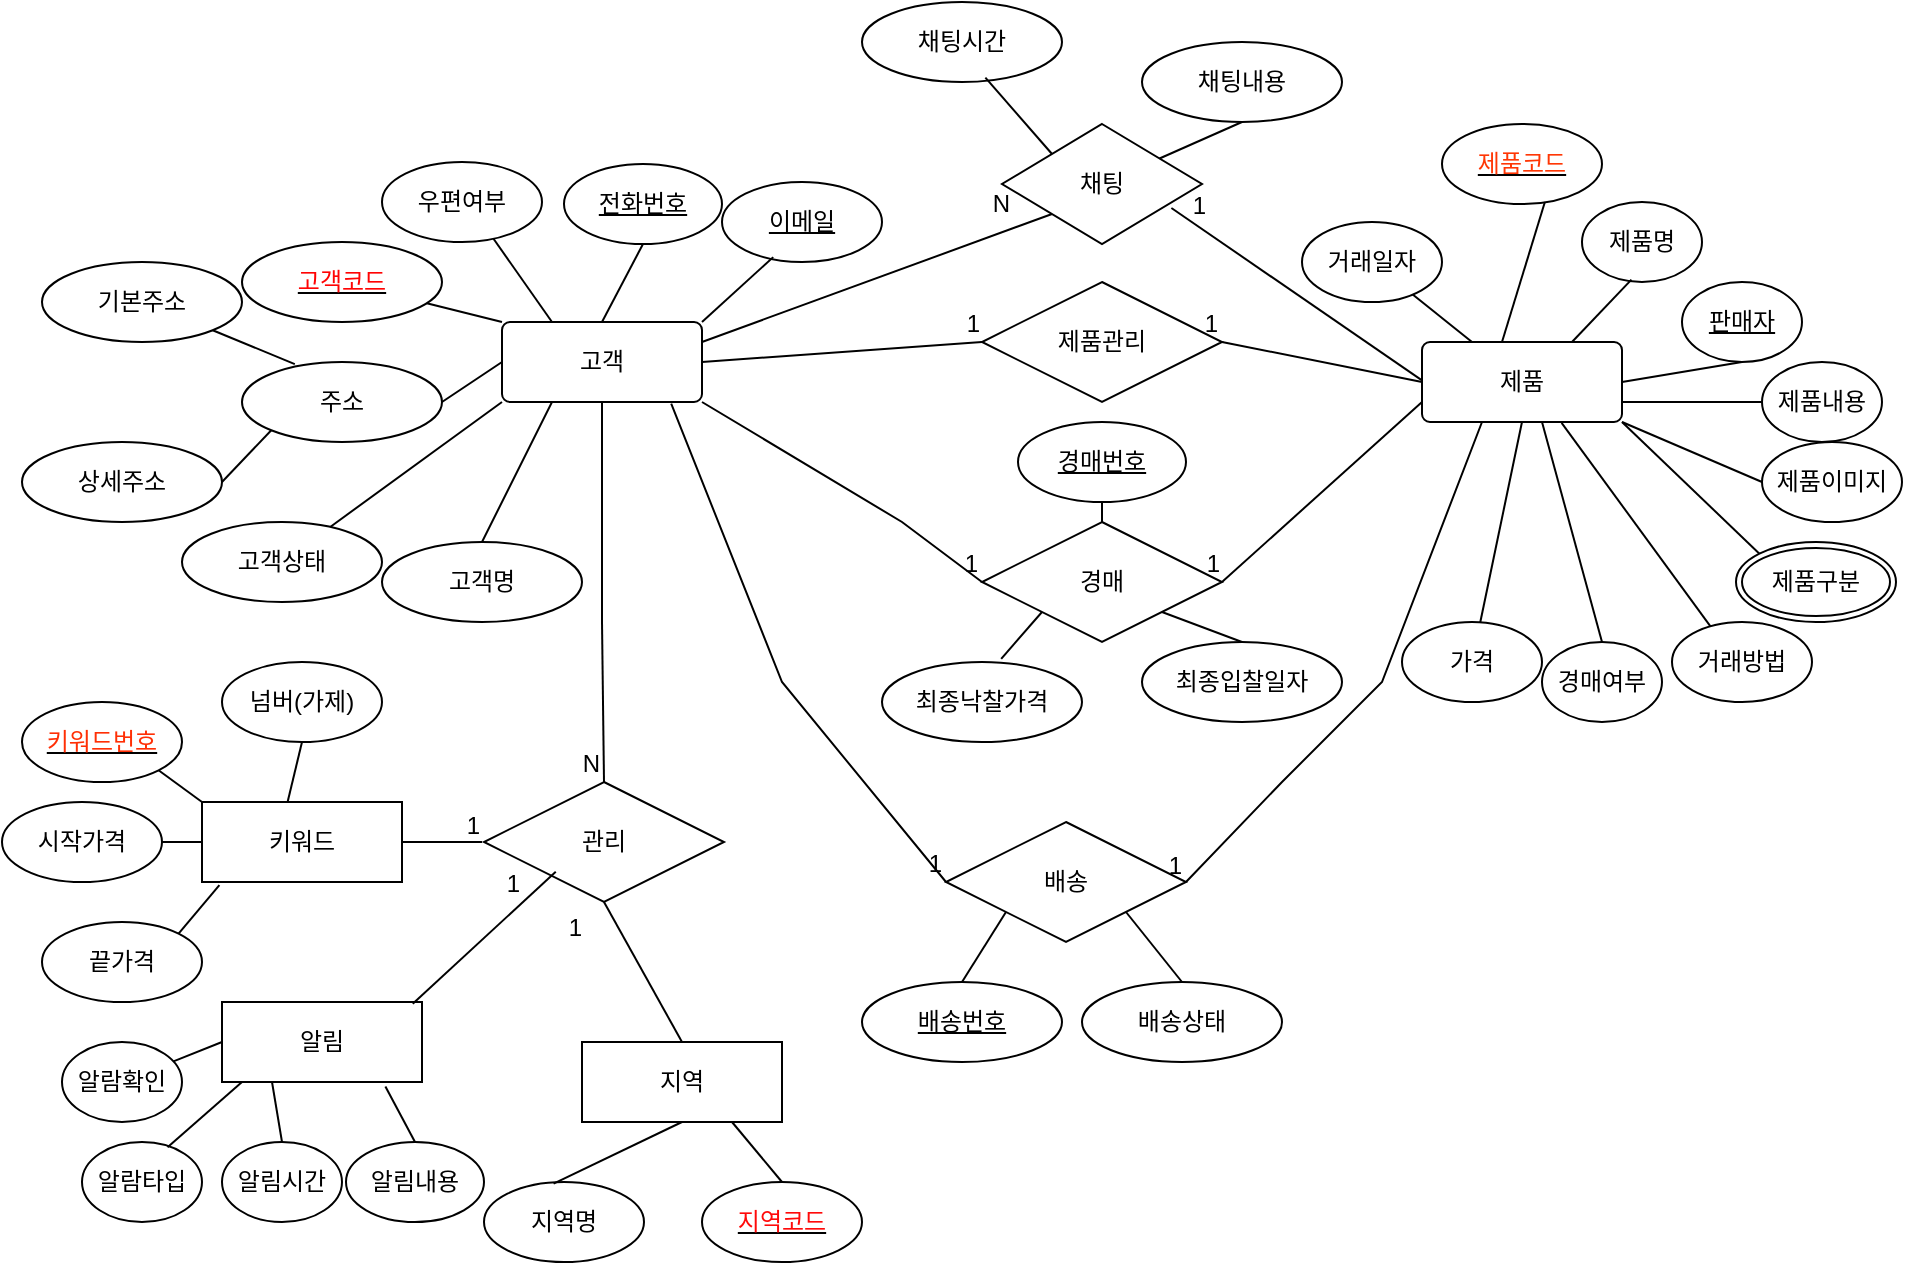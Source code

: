 <mxfile version="23.1.5" type="google">
  <diagram name="페이지-1" id="DMV6mdqFcPgVgHoAHibr">
    <mxGraphModel grid="1" page="1" gridSize="10" guides="1" tooltips="1" connect="1" arrows="1" fold="1" pageScale="1" pageWidth="827" pageHeight="1169" math="0" shadow="0">
      <root>
        <mxCell id="0" />
        <mxCell id="1" parent="0" />
        <mxCell id="v-9XesUKsJ1NcLIeCFo2-13" value="고객" style="rounded=1;arcSize=10;whiteSpace=wrap;html=1;align=center;" vertex="1" parent="1">
          <mxGeometry x="210" y="100" width="100" height="40" as="geometry" />
        </mxCell>
        <mxCell id="v-9XesUKsJ1NcLIeCFo2-15" value="" style="endArrow=none;html=1;rounded=0;entryX=0;entryY=0;entryDx=0;entryDy=0;" edge="1" parent="1" target="v-9XesUKsJ1NcLIeCFo2-13" source="v-9XesUKsJ1NcLIeCFo2-29">
          <mxGeometry relative="1" as="geometry">
            <mxPoint x="130" y="68.82" as="sourcePoint" />
            <mxPoint x="290" y="68.82" as="targetPoint" />
          </mxGeometry>
        </mxCell>
        <mxCell id="v-9XesUKsJ1NcLIeCFo2-18" value="주소" style="ellipse;whiteSpace=wrap;html=1;align=center;" vertex="1" parent="1">
          <mxGeometry x="80" y="120" width="100" height="40" as="geometry" />
        </mxCell>
        <mxCell id="v-9XesUKsJ1NcLIeCFo2-23" value="" style="endArrow=none;html=1;rounded=0;exitX=0;exitY=0.5;exitDx=0;exitDy=0;entryX=1;entryY=0.5;entryDx=0;entryDy=0;" edge="1" parent="1" source="v-9XesUKsJ1NcLIeCFo2-13" target="v-9XesUKsJ1NcLIeCFo2-18">
          <mxGeometry relative="1" as="geometry">
            <mxPoint x="180" y="119.41" as="sourcePoint" />
            <mxPoint x="340" y="119.41" as="targetPoint" />
          </mxGeometry>
        </mxCell>
        <mxCell id="v-9XesUKsJ1NcLIeCFo2-25" value="상세주소" style="ellipse;whiteSpace=wrap;html=1;align=center;direction=west;" vertex="1" parent="1">
          <mxGeometry x="-30" y="160" width="100" height="40" as="geometry" />
        </mxCell>
        <mxCell id="v-9XesUKsJ1NcLIeCFo2-26" value="" style="endArrow=none;html=1;rounded=0;exitX=0;exitY=1;exitDx=0;exitDy=0;entryX=0;entryY=0.5;entryDx=0;entryDy=0;" edge="1" parent="1" source="v-9XesUKsJ1NcLIeCFo2-18" target="v-9XesUKsJ1NcLIeCFo2-25">
          <mxGeometry relative="1" as="geometry">
            <mxPoint x="290" y="80" as="sourcePoint" />
            <mxPoint x="450" y="80" as="targetPoint" />
          </mxGeometry>
        </mxCell>
        <mxCell id="v-9XesUKsJ1NcLIeCFo2-24" value="기본주소" style="ellipse;whiteSpace=wrap;html=1;align=center;" vertex="1" parent="1">
          <mxGeometry x="-20" y="70" width="100" height="40" as="geometry" />
        </mxCell>
        <mxCell id="v-9XesUKsJ1NcLIeCFo2-32" value="전화번호" style="ellipse;whiteSpace=wrap;html=1;align=center;fontStyle=4;" vertex="1" parent="1">
          <mxGeometry x="241" y="21" width="79" height="40" as="geometry" />
        </mxCell>
        <mxCell id="v-9XesUKsJ1NcLIeCFo2-33" value="이메일" style="ellipse;whiteSpace=wrap;html=1;align=center;fontStyle=4;" vertex="1" parent="1">
          <mxGeometry x="320" y="30" width="80" height="40" as="geometry" />
        </mxCell>
        <mxCell id="v-9XesUKsJ1NcLIeCFo2-34" value="" style="endArrow=none;html=1;rounded=0;entryX=0.5;entryY=0;entryDx=0;entryDy=0;exitX=0.5;exitY=1;exitDx=0;exitDy=0;" edge="1" parent="1" target="v-9XesUKsJ1NcLIeCFo2-13" source="v-9XesUKsJ1NcLIeCFo2-32">
          <mxGeometry relative="1" as="geometry">
            <mxPoint x="254" y="61" as="sourcePoint" />
            <mxPoint x="414" y="61" as="targetPoint" />
          </mxGeometry>
        </mxCell>
        <mxCell id="v-9XesUKsJ1NcLIeCFo2-35" value="" style="endArrow=none;html=1;rounded=0;exitX=1;exitY=0;exitDx=0;exitDy=0;entryX=0.32;entryY=0.939;entryDx=0;entryDy=0;entryPerimeter=0;" edge="1" parent="1" source="v-9XesUKsJ1NcLIeCFo2-13" target="v-9XesUKsJ1NcLIeCFo2-33">
          <mxGeometry relative="1" as="geometry">
            <mxPoint x="270" y="80" as="sourcePoint" />
            <mxPoint x="340" y="80" as="targetPoint" />
          </mxGeometry>
        </mxCell>
        <mxCell id="v-9XesUKsJ1NcLIeCFo2-36" value="고객명" style="ellipse;whiteSpace=wrap;html=1;align=center;" vertex="1" parent="1">
          <mxGeometry x="150" y="210" width="100" height="40" as="geometry" />
        </mxCell>
        <mxCell id="v-9XesUKsJ1NcLIeCFo2-40" value="" style="endArrow=none;html=1;rounded=0;exitX=0.5;exitY=0;exitDx=0;exitDy=0;entryX=0.25;entryY=1;entryDx=0;entryDy=0;" edge="1" parent="1" source="v-9XesUKsJ1NcLIeCFo2-36" target="v-9XesUKsJ1NcLIeCFo2-13">
          <mxGeometry relative="1" as="geometry">
            <mxPoint x="220" y="290" as="sourcePoint" />
            <mxPoint x="380" y="290" as="targetPoint" />
          </mxGeometry>
        </mxCell>
        <mxCell id="v-9XesUKsJ1NcLIeCFo2-41" value="" style="endArrow=none;html=1;rounded=0;exitX=1;exitY=1;exitDx=0;exitDy=0;entryX=0.264;entryY=0.026;entryDx=0;entryDy=0;entryPerimeter=0;" edge="1" parent="1" source="v-9XesUKsJ1NcLIeCFo2-24" target="v-9XesUKsJ1NcLIeCFo2-18">
          <mxGeometry relative="1" as="geometry">
            <mxPoint x="220" y="290" as="sourcePoint" />
            <mxPoint x="380" y="290" as="targetPoint" />
          </mxGeometry>
        </mxCell>
        <mxCell id="v-9XesUKsJ1NcLIeCFo2-43" value="관리" style="shape=rhombus;perimeter=rhombusPerimeter;whiteSpace=wrap;html=1;align=center;" vertex="1" parent="1">
          <mxGeometry x="201" y="330" width="120" height="60" as="geometry" />
        </mxCell>
        <mxCell id="v-9XesUKsJ1NcLIeCFo2-45" value="" style="endArrow=none;html=1;rounded=0;entryX=0.5;entryY=1;entryDx=0;entryDy=0;exitX=0.5;exitY=0;exitDx=0;exitDy=0;" edge="1" parent="1" source="v-9XesUKsJ1NcLIeCFo2-47" target="v-9XesUKsJ1NcLIeCFo2-43">
          <mxGeometry relative="1" as="geometry">
            <mxPoint x="261" y="400" as="sourcePoint" />
            <mxPoint x="380" y="290" as="targetPoint" />
            <Array as="points" />
          </mxGeometry>
        </mxCell>
        <mxCell id="v-9XesUKsJ1NcLIeCFo2-46" value="1" style="resizable=0;html=1;whiteSpace=wrap;align=right;verticalAlign=bottom;" connectable="0" vertex="1" parent="v-9XesUKsJ1NcLIeCFo2-45">
          <mxGeometry x="1" relative="1" as="geometry">
            <mxPoint x="-10" y="21" as="offset" />
          </mxGeometry>
        </mxCell>
        <mxCell id="v-9XesUKsJ1NcLIeCFo2-47" value="지역" style="whiteSpace=wrap;html=1;align=center;" vertex="1" parent="1">
          <mxGeometry x="250" y="460" width="100" height="40" as="geometry" />
        </mxCell>
        <mxCell id="v-9XesUKsJ1NcLIeCFo2-50" value="" style="endArrow=none;html=1;rounded=0;entryX=0.5;entryY=0;entryDx=0;entryDy=0;" edge="1" parent="1" target="v-9XesUKsJ1NcLIeCFo2-43">
          <mxGeometry relative="1" as="geometry">
            <mxPoint x="260" y="250" as="sourcePoint" />
            <mxPoint x="380" y="290" as="targetPoint" />
          </mxGeometry>
        </mxCell>
        <mxCell id="v-9XesUKsJ1NcLIeCFo2-51" value="N" style="resizable=0;html=1;whiteSpace=wrap;align=right;verticalAlign=bottom;" connectable="0" vertex="1" parent="v-9XesUKsJ1NcLIeCFo2-50">
          <mxGeometry x="1" relative="1" as="geometry" />
        </mxCell>
        <mxCell id="v-9XesUKsJ1NcLIeCFo2-58" value="지역명" style="ellipse;whiteSpace=wrap;html=1;align=center;" vertex="1" parent="1">
          <mxGeometry x="201" y="530" width="80" height="40" as="geometry" />
        </mxCell>
        <mxCell id="v-9XesUKsJ1NcLIeCFo2-59" value="&lt;font color=&quot;#ff0a0a&quot;&gt;지역코드&lt;/font&gt;" style="ellipse;whiteSpace=wrap;html=1;align=center;fontStyle=4;" vertex="1" parent="1">
          <mxGeometry x="310" y="530" width="80" height="40" as="geometry" />
        </mxCell>
        <mxCell id="v-9XesUKsJ1NcLIeCFo2-68" value="" style="endArrow=none;html=1;rounded=0;exitX=1;exitY=0.5;exitDx=0;exitDy=0;entryX=0;entryY=0.5;entryDx=0;entryDy=0;" edge="1" parent="1" source="v-9XesUKsJ1NcLIeCFo2-13" target="nvU0asT0UfP3tvDtkQ48-13">
          <mxGeometry relative="1" as="geometry">
            <mxPoint x="340" y="180" as="sourcePoint" />
            <mxPoint x="450" y="120" as="targetPoint" />
          </mxGeometry>
        </mxCell>
        <mxCell id="v-9XesUKsJ1NcLIeCFo2-69" value="1" style="resizable=0;html=1;whiteSpace=wrap;align=right;verticalAlign=bottom;" connectable="0" vertex="1" parent="v-9XesUKsJ1NcLIeCFo2-68">
          <mxGeometry x="1" relative="1" as="geometry" />
        </mxCell>
        <mxCell id="v-9XesUKsJ1NcLIeCFo2-71" value="판매자" style="ellipse;whiteSpace=wrap;html=1;align=center;fontStyle=4;" vertex="1" parent="1">
          <mxGeometry x="800" y="80" width="60" height="40" as="geometry" />
        </mxCell>
        <mxCell id="v-9XesUKsJ1NcLIeCFo2-72" value="" style="endArrow=none;html=1;rounded=0;entryX=0.5;entryY=1;entryDx=0;entryDy=0;exitX=1;exitY=0.5;exitDx=0;exitDy=0;" edge="1" parent="1" source="v-9XesUKsJ1NcLIeCFo2-76" target="v-9XesUKsJ1NcLIeCFo2-71">
          <mxGeometry relative="1" as="geometry">
            <mxPoint x="520" y="70" as="sourcePoint" />
            <mxPoint x="500" y="180" as="targetPoint" />
          </mxGeometry>
        </mxCell>
        <mxCell id="v-9XesUKsJ1NcLIeCFo2-74" value="거래일자" style="ellipse;whiteSpace=wrap;html=1;align=center;" vertex="1" parent="1">
          <mxGeometry x="610" y="50" width="70" height="40" as="geometry" />
        </mxCell>
        <mxCell id="v-9XesUKsJ1NcLIeCFo2-76" value="제품" style="rounded=1;arcSize=10;whiteSpace=wrap;html=1;align=center;" vertex="1" parent="1">
          <mxGeometry x="670" y="110" width="100" height="40" as="geometry" />
        </mxCell>
        <mxCell id="v-9XesUKsJ1NcLIeCFo2-77" value="&lt;font color=&quot;#ff3705&quot;&gt;제품코드&lt;/font&gt;" style="ellipse;whiteSpace=wrap;html=1;align=center;fontStyle=4;" vertex="1" parent="1">
          <mxGeometry x="680" y="1" width="80" height="40" as="geometry" />
        </mxCell>
        <mxCell id="v-9XesUKsJ1NcLIeCFo2-78" value="" style="endArrow=none;html=1;rounded=0;entryX=0.25;entryY=0;entryDx=0;entryDy=0;" edge="1" parent="1" source="v-9XesUKsJ1NcLIeCFo2-74" target="v-9XesUKsJ1NcLIeCFo2-76">
          <mxGeometry relative="1" as="geometry">
            <mxPoint x="280" y="180" as="sourcePoint" />
            <mxPoint x="440" y="180" as="targetPoint" />
          </mxGeometry>
        </mxCell>
        <mxCell id="v-9XesUKsJ1NcLIeCFo2-79" value="제품명" style="ellipse;whiteSpace=wrap;html=1;align=center;" vertex="1" parent="1">
          <mxGeometry x="750" y="40" width="60" height="40" as="geometry" />
        </mxCell>
        <mxCell id="v-9XesUKsJ1NcLIeCFo2-80" value="" style="endArrow=none;html=1;rounded=0;entryX=0.412;entryY=0.971;entryDx=0;entryDy=0;entryPerimeter=0;exitX=0.75;exitY=0;exitDx=0;exitDy=0;" edge="1" parent="1" source="v-9XesUKsJ1NcLIeCFo2-76" target="v-9XesUKsJ1NcLIeCFo2-79">
          <mxGeometry relative="1" as="geometry">
            <mxPoint x="580" y="180" as="sourcePoint" />
            <mxPoint x="740" y="180" as="targetPoint" />
          </mxGeometry>
        </mxCell>
        <mxCell id="v-9XesUKsJ1NcLIeCFo2-85" value="" style="endArrow=none;html=1;rounded=0;entryX=0;entryY=0;entryDx=0;entryDy=0;exitX=1;exitY=1;exitDx=0;exitDy=0;" edge="1" parent="1" source="v-9XesUKsJ1NcLIeCFo2-76" target="v-9XesUKsJ1NcLIeCFo2-95">
          <mxGeometry relative="1" as="geometry">
            <mxPoint x="520" y="180" as="sourcePoint" />
            <mxPoint x="820.0" y="190" as="targetPoint" />
          </mxGeometry>
        </mxCell>
        <mxCell id="v-9XesUKsJ1NcLIeCFo2-88" value="경매" style="shape=rhombus;perimeter=rhombusPerimeter;whiteSpace=wrap;html=1;align=center;" vertex="1" parent="1">
          <mxGeometry x="450" y="200" width="120" height="60" as="geometry" />
        </mxCell>
        <mxCell id="v-9XesUKsJ1NcLIeCFo2-90" value="" style="endArrow=none;html=1;rounded=0;exitX=1;exitY=1;exitDx=0;exitDy=0;" edge="1" parent="1" source="v-9XesUKsJ1NcLIeCFo2-13">
          <mxGeometry relative="1" as="geometry">
            <mxPoint x="321" y="350" as="sourcePoint" />
            <mxPoint x="450" y="230" as="targetPoint" />
            <Array as="points">
              <mxPoint x="410" y="200" />
            </Array>
          </mxGeometry>
        </mxCell>
        <mxCell id="v-9XesUKsJ1NcLIeCFo2-91" value="1" style="resizable=0;html=1;whiteSpace=wrap;align=right;verticalAlign=bottom;" connectable="0" vertex="1" parent="v-9XesUKsJ1NcLIeCFo2-90">
          <mxGeometry x="1" relative="1" as="geometry" />
        </mxCell>
        <mxCell id="v-9XesUKsJ1NcLIeCFo2-93" value="" style="endArrow=none;html=1;rounded=0;exitX=0.5;exitY=1;exitDx=0;exitDy=0;" edge="1" parent="1" source="v-9XesUKsJ1NcLIeCFo2-76" target="v-9XesUKsJ1NcLIeCFo2-81">
          <mxGeometry relative="1" as="geometry">
            <mxPoint x="720" y="150" as="sourcePoint" />
            <mxPoint x="700" y="230" as="targetPoint" />
          </mxGeometry>
        </mxCell>
        <mxCell id="v-9XesUKsJ1NcLIeCFo2-81" value="가격" style="ellipse;whiteSpace=wrap;html=1;align=center;" vertex="1" parent="1">
          <mxGeometry x="660" y="250" width="70" height="40" as="geometry" />
        </mxCell>
        <mxCell id="v-9XesUKsJ1NcLIeCFo2-95" value="제품구분" style="ellipse;shape=doubleEllipse;margin=3;whiteSpace=wrap;html=1;align=center;" vertex="1" parent="1">
          <mxGeometry x="827" y="210" width="80" height="40" as="geometry" />
        </mxCell>
        <mxCell id="v-9XesUKsJ1NcLIeCFo2-98" value="" style="endArrow=none;html=1;rounded=0;exitX=0;exitY=0.75;exitDx=0;exitDy=0;entryX=1;entryY=0.5;entryDx=0;entryDy=0;" edge="1" parent="1" source="v-9XesUKsJ1NcLIeCFo2-76" target="v-9XesUKsJ1NcLIeCFo2-88">
          <mxGeometry relative="1" as="geometry">
            <mxPoint x="470" y="290" as="sourcePoint" />
            <mxPoint x="310" y="290" as="targetPoint" />
          </mxGeometry>
        </mxCell>
        <mxCell id="v-9XesUKsJ1NcLIeCFo2-99" value="1" style="resizable=0;html=1;whiteSpace=wrap;align=right;verticalAlign=bottom;" connectable="0" vertex="1" parent="v-9XesUKsJ1NcLIeCFo2-98">
          <mxGeometry x="1" relative="1" as="geometry" />
        </mxCell>
        <mxCell id="v-9XesUKsJ1NcLIeCFo2-100" value="배송" style="shape=rhombus;perimeter=rhombusPerimeter;whiteSpace=wrap;html=1;align=center;" vertex="1" parent="1">
          <mxGeometry x="432" y="350" width="120" height="60" as="geometry" />
        </mxCell>
        <mxCell id="v-9XesUKsJ1NcLIeCFo2-101" value="" style="endArrow=none;html=1;rounded=0;exitX=0.846;exitY=1.021;exitDx=0;exitDy=0;exitPerimeter=0;entryX=0;entryY=0.5;entryDx=0;entryDy=0;" edge="1" parent="1" source="v-9XesUKsJ1NcLIeCFo2-13" target="v-9XesUKsJ1NcLIeCFo2-100">
          <mxGeometry relative="1" as="geometry">
            <mxPoint x="310" y="290" as="sourcePoint" />
            <mxPoint x="470" y="290" as="targetPoint" />
            <Array as="points">
              <mxPoint x="350" y="280" />
            </Array>
          </mxGeometry>
        </mxCell>
        <mxCell id="v-9XesUKsJ1NcLIeCFo2-102" value="1" style="resizable=0;html=1;whiteSpace=wrap;align=right;verticalAlign=bottom;" connectable="0" vertex="1" parent="v-9XesUKsJ1NcLIeCFo2-101">
          <mxGeometry x="1" relative="1" as="geometry" />
        </mxCell>
        <mxCell id="v-9XesUKsJ1NcLIeCFo2-103" value="" style="endArrow=none;html=1;rounded=0;entryX=1;entryY=0.5;entryDx=0;entryDy=0;" edge="1" parent="1" target="v-9XesUKsJ1NcLIeCFo2-100">
          <mxGeometry relative="1" as="geometry">
            <mxPoint x="700" y="150" as="sourcePoint" />
            <mxPoint x="560.0" y="380" as="targetPoint" />
            <Array as="points">
              <mxPoint x="650" y="280" />
              <mxPoint x="600" y="330" />
            </Array>
          </mxGeometry>
        </mxCell>
        <mxCell id="v-9XesUKsJ1NcLIeCFo2-104" value="1" style="resizable=0;html=1;whiteSpace=wrap;align=right;verticalAlign=bottom;" connectable="0" vertex="1" parent="v-9XesUKsJ1NcLIeCFo2-103">
          <mxGeometry x="1" relative="1" as="geometry" />
        </mxCell>
        <mxCell id="v-9XesUKsJ1NcLIeCFo2-106" value="경매번호" style="ellipse;whiteSpace=wrap;html=1;align=center;fontStyle=4;" vertex="1" parent="1">
          <mxGeometry x="468" y="150" width="84" height="40" as="geometry" />
        </mxCell>
        <mxCell id="v-9XesUKsJ1NcLIeCFo2-109" value="최종입찰일자" style="ellipse;whiteSpace=wrap;html=1;align=center;" vertex="1" parent="1">
          <mxGeometry x="530.0" y="260" width="100" height="40" as="geometry" />
        </mxCell>
        <mxCell id="v-9XesUKsJ1NcLIeCFo2-111" value="" style="endArrow=none;html=1;rounded=0;entryX=0.5;entryY=0;entryDx=0;entryDy=0;exitX=1;exitY=1;exitDx=0;exitDy=0;" edge="1" parent="1" source="v-9XesUKsJ1NcLIeCFo2-88" target="v-9XesUKsJ1NcLIeCFo2-109">
          <mxGeometry relative="1" as="geometry">
            <mxPoint x="310" y="290" as="sourcePoint" />
            <mxPoint x="470" y="290" as="targetPoint" />
          </mxGeometry>
        </mxCell>
        <mxCell id="v-9XesUKsJ1NcLIeCFo2-112" value="배송번호" style="ellipse;whiteSpace=wrap;html=1;align=center;fontStyle=4;" vertex="1" parent="1">
          <mxGeometry x="390" y="430" width="100" height="40" as="geometry" />
        </mxCell>
        <mxCell id="v-9XesUKsJ1NcLIeCFo2-113" value="" style="endArrow=none;html=1;rounded=0;entryX=0.5;entryY=0;entryDx=0;entryDy=0;exitX=0;exitY=1;exitDx=0;exitDy=0;" edge="1" parent="1" source="v-9XesUKsJ1NcLIeCFo2-100" target="v-9XesUKsJ1NcLIeCFo2-112">
          <mxGeometry relative="1" as="geometry">
            <mxPoint x="310" y="290" as="sourcePoint" />
            <mxPoint x="470" y="290" as="targetPoint" />
          </mxGeometry>
        </mxCell>
        <mxCell id="v-9XesUKsJ1NcLIeCFo2-114" value="배송상태" style="ellipse;whiteSpace=wrap;html=1;align=center;" vertex="1" parent="1">
          <mxGeometry x="500" y="430" width="100" height="40" as="geometry" />
        </mxCell>
        <mxCell id="v-9XesUKsJ1NcLIeCFo2-115" value="" style="endArrow=none;html=1;rounded=0;entryX=0.5;entryY=0;entryDx=0;entryDy=0;exitX=1;exitY=1;exitDx=0;exitDy=0;" edge="1" parent="1" source="v-9XesUKsJ1NcLIeCFo2-100" target="v-9XesUKsJ1NcLIeCFo2-114">
          <mxGeometry relative="1" as="geometry">
            <mxPoint x="520" y="400" as="sourcePoint" />
            <mxPoint x="470" y="290" as="targetPoint" />
          </mxGeometry>
        </mxCell>
        <mxCell id="v-9XesUKsJ1NcLIeCFo2-120" value="최종낙찰가격" style="ellipse;whiteSpace=wrap;html=1;align=center;" vertex="1" parent="1">
          <mxGeometry x="400" y="270" width="100" height="40" as="geometry" />
        </mxCell>
        <mxCell id="v-9XesUKsJ1NcLIeCFo2-127" value="" style="endArrow=none;html=1;rounded=0;entryX=0;entryY=1;entryDx=0;entryDy=0;" edge="1" parent="1" target="v-9XesUKsJ1NcLIeCFo2-13">
          <mxGeometry relative="1" as="geometry">
            <mxPoint x="124.096" y="202.476" as="sourcePoint" />
            <mxPoint x="310" y="250" as="targetPoint" />
          </mxGeometry>
        </mxCell>
        <mxCell id="nvU0asT0UfP3tvDtkQ48-3" value="" style="endArrow=none;html=1;rounded=0;entryX=0.5;entryY=0;entryDx=0;entryDy=0;exitX=0.5;exitY=1;exitDx=0;exitDy=0;" edge="1" parent="1" source="v-9XesUKsJ1NcLIeCFo2-106" target="v-9XesUKsJ1NcLIeCFo2-88">
          <mxGeometry relative="1" as="geometry">
            <mxPoint x="270" y="90" as="sourcePoint" />
            <mxPoint x="430" y="90" as="targetPoint" />
          </mxGeometry>
        </mxCell>
        <mxCell id="nvU0asT0UfP3tvDtkQ48-4" value="" style="endArrow=none;html=1;rounded=0;entryX=0.596;entryY=-0.04;entryDx=0;entryDy=0;entryPerimeter=0;exitX=0;exitY=1;exitDx=0;exitDy=0;" edge="1" parent="1" source="v-9XesUKsJ1NcLIeCFo2-88" target="v-9XesUKsJ1NcLIeCFo2-120">
          <mxGeometry relative="1" as="geometry">
            <mxPoint x="270" y="90" as="sourcePoint" />
            <mxPoint x="430" y="90" as="targetPoint" />
          </mxGeometry>
        </mxCell>
        <mxCell id="nvU0asT0UfP3tvDtkQ48-8" value="" style="endArrow=none;html=1;rounded=0;exitX=0.5;exitY=1;exitDx=0;exitDy=0;" edge="1" parent="1" source="v-9XesUKsJ1NcLIeCFo2-13">
          <mxGeometry relative="1" as="geometry">
            <mxPoint x="260" y="140" as="sourcePoint" />
            <mxPoint x="260" y="250" as="targetPoint" />
            <Array as="points" />
          </mxGeometry>
        </mxCell>
        <mxCell id="nvU0asT0UfP3tvDtkQ48-10" value="거래방법" style="ellipse;whiteSpace=wrap;html=1;align=center;" vertex="1" parent="1">
          <mxGeometry x="795" y="250" width="70" height="40" as="geometry" />
        </mxCell>
        <mxCell id="nvU0asT0UfP3tvDtkQ48-11" value="" style="endArrow=none;html=1;rounded=0;entryX=0.276;entryY=0.057;entryDx=0;entryDy=0;entryPerimeter=0;exitX=0.698;exitY=1.011;exitDx=0;exitDy=0;exitPerimeter=0;" edge="1" parent="1" source="v-9XesUKsJ1NcLIeCFo2-76" target="nvU0asT0UfP3tvDtkQ48-10">
          <mxGeometry relative="1" as="geometry">
            <mxPoint x="520" y="210" as="sourcePoint" />
            <mxPoint x="680" y="210" as="targetPoint" />
          </mxGeometry>
        </mxCell>
        <mxCell id="nvU0asT0UfP3tvDtkQ48-12" value="" style="endArrow=none;html=1;rounded=0;exitX=0.643;exitY=0.976;exitDx=0;exitDy=0;exitPerimeter=0;" edge="1" parent="1" source="v-9XesUKsJ1NcLIeCFo2-77">
          <mxGeometry relative="1" as="geometry">
            <mxPoint x="658" y="99" as="sourcePoint" />
            <mxPoint x="710" y="110" as="targetPoint" />
          </mxGeometry>
        </mxCell>
        <mxCell id="nvU0asT0UfP3tvDtkQ48-13" value="제품관리" style="shape=rhombus;perimeter=rhombusPerimeter;whiteSpace=wrap;html=1;align=center;" vertex="1" parent="1">
          <mxGeometry x="450" y="80" width="120" height="60" as="geometry" />
        </mxCell>
        <mxCell id="nvU0asT0UfP3tvDtkQ48-16" value="" style="endArrow=none;html=1;rounded=0;entryX=1;entryY=0.5;entryDx=0;entryDy=0;" edge="1" parent="1" target="nvU0asT0UfP3tvDtkQ48-13">
          <mxGeometry relative="1" as="geometry">
            <mxPoint x="670" y="130" as="sourcePoint" />
            <mxPoint x="470" y="140" as="targetPoint" />
          </mxGeometry>
        </mxCell>
        <mxCell id="nvU0asT0UfP3tvDtkQ48-17" value="1" style="resizable=0;html=1;whiteSpace=wrap;align=right;verticalAlign=bottom;" connectable="0" vertex="1" parent="nvU0asT0UfP3tvDtkQ48-16">
          <mxGeometry x="1" relative="1" as="geometry" />
        </mxCell>
        <mxCell id="nvU0asT0UfP3tvDtkQ48-19" value="채팅시간" style="ellipse;whiteSpace=wrap;html=1;align=center;" vertex="1" parent="1">
          <mxGeometry x="390" y="-60" width="100" height="40" as="geometry" />
        </mxCell>
        <mxCell id="nvU0asT0UfP3tvDtkQ48-21" value="채팅내용" style="ellipse;whiteSpace=wrap;html=1;align=center;" vertex="1" parent="1">
          <mxGeometry x="530" y="-40" width="100" height="40" as="geometry" />
        </mxCell>
        <mxCell id="nvU0asT0UfP3tvDtkQ48-22" value="" style="endArrow=none;html=1;rounded=0;entryX=0.5;entryY=0;entryDx=0;entryDy=0;" edge="1" parent="1" target="nvU0asT0UfP3tvDtkQ48-23">
          <mxGeometry relative="1" as="geometry">
            <mxPoint x="730" y="150" as="sourcePoint" />
            <mxPoint x="760" y="256" as="targetPoint" />
          </mxGeometry>
        </mxCell>
        <mxCell id="nvU0asT0UfP3tvDtkQ48-23" value="경매여부" style="ellipse;whiteSpace=wrap;html=1;align=center;fillColor=none;" vertex="1" parent="1">
          <mxGeometry x="730" y="260" width="60" height="40" as="geometry" />
        </mxCell>
        <mxCell id="nvU0asT0UfP3tvDtkQ48-24" value="채팅" style="shape=rhombus;perimeter=rhombusPerimeter;whiteSpace=wrap;html=1;align=center;" vertex="1" parent="1">
          <mxGeometry x="460" y="1" width="100" height="60" as="geometry" />
        </mxCell>
        <mxCell id="nvU0asT0UfP3tvDtkQ48-27" value="" style="endArrow=none;html=1;rounded=0;entryX=0.847;entryY=0.7;entryDx=0;entryDy=0;entryPerimeter=0;" edge="1" parent="1" target="nvU0asT0UfP3tvDtkQ48-24">
          <mxGeometry relative="1" as="geometry">
            <mxPoint x="670" y="129.17" as="sourcePoint" />
            <mxPoint x="540" y="50" as="targetPoint" />
          </mxGeometry>
        </mxCell>
        <mxCell id="nvU0asT0UfP3tvDtkQ48-28" value="1" style="resizable=0;html=1;whiteSpace=wrap;align=right;verticalAlign=bottom;" connectable="0" vertex="1" parent="nvU0asT0UfP3tvDtkQ48-27">
          <mxGeometry x="1" relative="1" as="geometry">
            <mxPoint x="19" y="7" as="offset" />
          </mxGeometry>
        </mxCell>
        <mxCell id="nvU0asT0UfP3tvDtkQ48-29" value="" style="endArrow=none;html=1;rounded=0;entryX=0;entryY=1;entryDx=0;entryDy=0;" edge="1" parent="1" target="nvU0asT0UfP3tvDtkQ48-24">
          <mxGeometry relative="1" as="geometry">
            <mxPoint x="310" y="110" as="sourcePoint" />
            <mxPoint x="650" y="150" as="targetPoint" />
          </mxGeometry>
        </mxCell>
        <mxCell id="nvU0asT0UfP3tvDtkQ48-30" value="N" style="resizable=0;html=1;whiteSpace=wrap;align=right;verticalAlign=bottom;" connectable="0" vertex="1" parent="nvU0asT0UfP3tvDtkQ48-29">
          <mxGeometry x="1" relative="1" as="geometry">
            <mxPoint x="-20" y="4" as="offset" />
          </mxGeometry>
        </mxCell>
        <mxCell id="nvU0asT0UfP3tvDtkQ48-31" value="" style="endArrow=none;html=1;rounded=0;entryX=0.617;entryY=0.946;entryDx=0;entryDy=0;entryPerimeter=0;exitX=0;exitY=0;exitDx=0;exitDy=0;" edge="1" parent="1" source="nvU0asT0UfP3tvDtkQ48-24" target="nvU0asT0UfP3tvDtkQ48-19">
          <mxGeometry relative="1" as="geometry">
            <mxPoint x="490" y="150" as="sourcePoint" />
            <mxPoint x="650" y="150" as="targetPoint" />
          </mxGeometry>
        </mxCell>
        <mxCell id="nvU0asT0UfP3tvDtkQ48-32" value="" style="endArrow=none;html=1;rounded=0;entryX=0.5;entryY=1;entryDx=0;entryDy=0;" edge="1" parent="1" source="nvU0asT0UfP3tvDtkQ48-24" target="nvU0asT0UfP3tvDtkQ48-21">
          <mxGeometry relative="1" as="geometry">
            <mxPoint x="540" y="10" as="sourcePoint" />
            <mxPoint x="650" y="150" as="targetPoint" />
          </mxGeometry>
        </mxCell>
        <mxCell id="nvU0asT0UfP3tvDtkQ48-34" value="제품내용" style="ellipse;whiteSpace=wrap;html=1;align=center;" vertex="1" parent="1">
          <mxGeometry x="840" y="120" width="60" height="40" as="geometry" />
        </mxCell>
        <mxCell id="nvU0asT0UfP3tvDtkQ48-35" value="" style="endArrow=none;html=1;rounded=0;entryX=0;entryY=0.5;entryDx=0;entryDy=0;" edge="1" parent="1" target="nvU0asT0UfP3tvDtkQ48-34">
          <mxGeometry relative="1" as="geometry">
            <mxPoint x="770" y="140" as="sourcePoint" />
            <mxPoint x="650" y="250" as="targetPoint" />
          </mxGeometry>
        </mxCell>
        <mxCell id="nvU0asT0UfP3tvDtkQ48-36" value="제품이미지" style="ellipse;whiteSpace=wrap;html=1;align=center;" vertex="1" parent="1">
          <mxGeometry x="840" y="160" width="70" height="40" as="geometry" />
        </mxCell>
        <mxCell id="nvU0asT0UfP3tvDtkQ48-37" value="" style="endArrow=none;html=1;rounded=0;entryX=0;entryY=0.5;entryDx=0;entryDy=0;exitX=1;exitY=1;exitDx=0;exitDy=0;" edge="1" parent="1" source="v-9XesUKsJ1NcLIeCFo2-76" target="nvU0asT0UfP3tvDtkQ48-36">
          <mxGeometry relative="1" as="geometry">
            <mxPoint x="490" y="250" as="sourcePoint" />
            <mxPoint x="650" y="250" as="targetPoint" />
          </mxGeometry>
        </mxCell>
        <mxCell id="nvU0asT0UfP3tvDtkQ48-38" value="" style="endArrow=none;html=1;rounded=0;" edge="1" parent="1">
          <mxGeometry relative="1" as="geometry">
            <mxPoint x="150" y="360" as="sourcePoint" />
            <mxPoint x="200" y="360" as="targetPoint" />
          </mxGeometry>
        </mxCell>
        <mxCell id="nvU0asT0UfP3tvDtkQ48-39" value="1" style="resizable=0;html=1;whiteSpace=wrap;align=right;verticalAlign=bottom;" connectable="0" vertex="1" parent="nvU0asT0UfP3tvDtkQ48-38">
          <mxGeometry x="1" relative="1" as="geometry" />
        </mxCell>
        <mxCell id="nvU0asT0UfP3tvDtkQ48-41" value="키워드" style="whiteSpace=wrap;html=1;align=center;" vertex="1" parent="1">
          <mxGeometry x="60" y="340" width="100" height="40" as="geometry" />
        </mxCell>
        <mxCell id="nvU0asT0UfP3tvDtkQ48-43" value="" style="endArrow=none;html=1;rounded=0;entryX=0.435;entryY=0.02;entryDx=0;entryDy=0;entryPerimeter=0;exitX=0.5;exitY=1;exitDx=0;exitDy=0;" edge="1" parent="1" source="v-9XesUKsJ1NcLIeCFo2-47" target="v-9XesUKsJ1NcLIeCFo2-58">
          <mxGeometry relative="1" as="geometry">
            <mxPoint x="70" y="460" as="sourcePoint" />
            <mxPoint x="120" y="480" as="targetPoint" />
          </mxGeometry>
        </mxCell>
        <mxCell id="nvU0asT0UfP3tvDtkQ48-44" value="" style="endArrow=none;html=1;rounded=0;entryX=0.75;entryY=1;entryDx=0;entryDy=0;exitX=0.5;exitY=0;exitDx=0;exitDy=0;" edge="1" parent="1" source="v-9XesUKsJ1NcLIeCFo2-59" target="v-9XesUKsJ1NcLIeCFo2-47">
          <mxGeometry relative="1" as="geometry">
            <mxPoint x="270" y="520" as="sourcePoint" />
            <mxPoint x="214" y="551" as="targetPoint" />
          </mxGeometry>
        </mxCell>
        <mxCell id="nvU0asT0UfP3tvDtkQ48-46" value="알림" style="whiteSpace=wrap;html=1;align=center;" vertex="1" parent="1">
          <mxGeometry x="70" y="440" width="100" height="40" as="geometry" />
        </mxCell>
        <mxCell id="nvU0asT0UfP3tvDtkQ48-47" value="" style="endArrow=none;html=1;rounded=0;exitX=1;exitY=0;exitDx=0;exitDy=0;entryX=0.299;entryY=0.748;entryDx=0;entryDy=0;entryPerimeter=0;" edge="1" parent="1" target="v-9XesUKsJ1NcLIeCFo2-43">
          <mxGeometry relative="1" as="geometry">
            <mxPoint x="165.38" y="440.88" as="sourcePoint" />
            <mxPoint x="234.627" y="380.004" as="targetPoint" />
          </mxGeometry>
        </mxCell>
        <mxCell id="nvU0asT0UfP3tvDtkQ48-48" value="1" style="resizable=0;html=1;whiteSpace=wrap;align=right;verticalAlign=bottom;" connectable="0" vertex="1" parent="nvU0asT0UfP3tvDtkQ48-47">
          <mxGeometry x="1" relative="1" as="geometry">
            <mxPoint x="-17" y="15" as="offset" />
          </mxGeometry>
        </mxCell>
        <mxCell id="nvU0asT0UfP3tvDtkQ48-49" style="edgeStyle=orthogonalEdgeStyle;rounded=0;orthogonalLoop=1;jettySize=auto;html=1;exitX=0.5;exitY=1;exitDx=0;exitDy=0;" edge="1" parent="1" source="v-9XesUKsJ1NcLIeCFo2-47" target="v-9XesUKsJ1NcLIeCFo2-47">
          <mxGeometry relative="1" as="geometry" />
        </mxCell>
        <mxCell id="nvU0asT0UfP3tvDtkQ48-50" value="시작가격" style="ellipse;whiteSpace=wrap;html=1;align=center;" vertex="1" parent="1">
          <mxGeometry x="-40" y="340" width="80" height="40" as="geometry" />
        </mxCell>
        <mxCell id="nvU0asT0UfP3tvDtkQ48-51" value="알림내용" style="ellipse;whiteSpace=wrap;html=1;align=center;" vertex="1" parent="1">
          <mxGeometry x="132" y="510" width="69" height="40" as="geometry" />
        </mxCell>
        <mxCell id="nvU0asT0UfP3tvDtkQ48-52" value="" style="endArrow=none;html=1;rounded=0;entryX=0.5;entryY=0;entryDx=0;entryDy=0;exitX=0.817;exitY=1.057;exitDx=0;exitDy=0;exitPerimeter=0;" edge="1" parent="1" source="nvU0asT0UfP3tvDtkQ48-46" target="nvU0asT0UfP3tvDtkQ48-51">
          <mxGeometry relative="1" as="geometry">
            <mxPoint x="129" y="485" as="sourcePoint" />
            <mxPoint x="230" y="460" as="targetPoint" />
            <Array as="points" />
          </mxGeometry>
        </mxCell>
        <mxCell id="nvU0asT0UfP3tvDtkQ48-53" value="알림시간" style="ellipse;whiteSpace=wrap;html=1;align=center;" vertex="1" parent="1">
          <mxGeometry x="70" y="510" width="60" height="40" as="geometry" />
        </mxCell>
        <mxCell id="nvU0asT0UfP3tvDtkQ48-54" value="" style="endArrow=none;html=1;rounded=0;exitX=0.25;exitY=1;exitDx=0;exitDy=0;entryX=0.5;entryY=0;entryDx=0;entryDy=0;" edge="1" parent="1" source="nvU0asT0UfP3tvDtkQ48-46" target="nvU0asT0UfP3tvDtkQ48-53">
          <mxGeometry relative="1" as="geometry">
            <mxPoint x="10" y="490" as="sourcePoint" />
            <mxPoint x="70" y="510" as="targetPoint" />
          </mxGeometry>
        </mxCell>
        <mxCell id="nvU0asT0UfP3tvDtkQ48-56" value="&lt;font color=&quot;#ff2f05&quot;&gt;키워드번호&lt;/font&gt;" style="ellipse;whiteSpace=wrap;html=1;align=center;fontStyle=4;" vertex="1" parent="1">
          <mxGeometry x="-30" y="290" width="80" height="40" as="geometry" />
        </mxCell>
        <mxCell id="nvU0asT0UfP3tvDtkQ48-57" value="" style="endArrow=none;html=1;rounded=0;entryX=1;entryY=1;entryDx=0;entryDy=0;exitX=0;exitY=0;exitDx=0;exitDy=0;" edge="1" parent="1" source="nvU0asT0UfP3tvDtkQ48-41" target="nvU0asT0UfP3tvDtkQ48-56">
          <mxGeometry relative="1" as="geometry">
            <mxPoint x="70" y="370" as="sourcePoint" />
            <mxPoint x="230" y="370" as="targetPoint" />
          </mxGeometry>
        </mxCell>
        <mxCell id="nvU0asT0UfP3tvDtkQ48-58" value="끝가격" style="ellipse;whiteSpace=wrap;html=1;align=center;" vertex="1" parent="1">
          <mxGeometry x="-20" y="400" width="80" height="40" as="geometry" />
        </mxCell>
        <mxCell id="nvU0asT0UfP3tvDtkQ48-59" value="" style="endArrow=none;html=1;rounded=0;entryX=1;entryY=0.5;entryDx=0;entryDy=0;" edge="1" parent="1" target="nvU0asT0UfP3tvDtkQ48-50">
          <mxGeometry relative="1" as="geometry">
            <mxPoint x="60" y="360" as="sourcePoint" />
            <mxPoint x="230" y="370" as="targetPoint" />
          </mxGeometry>
        </mxCell>
        <mxCell id="nvU0asT0UfP3tvDtkQ48-60" value="" style="endArrow=none;html=1;rounded=0;entryX=1;entryY=0;entryDx=0;entryDy=0;exitX=0.087;exitY=1.038;exitDx=0;exitDy=0;exitPerimeter=0;" edge="1" parent="1" source="nvU0asT0UfP3tvDtkQ48-41" target="nvU0asT0UfP3tvDtkQ48-58">
          <mxGeometry relative="1" as="geometry">
            <mxPoint x="70" y="370" as="sourcePoint" />
            <mxPoint x="230" y="370" as="targetPoint" />
          </mxGeometry>
        </mxCell>
        <mxCell id="nvU0asT0UfP3tvDtkQ48-62" value="고객상태" style="ellipse;whiteSpace=wrap;html=1;align=center;" vertex="1" parent="1">
          <mxGeometry x="50" y="200" width="100" height="40" as="geometry" />
        </mxCell>
        <mxCell id="nvU0asT0UfP3tvDtkQ48-63" value="" style="endArrow=none;html=1;rounded=0;entryX=0;entryY=0;entryDx=0;entryDy=0;" edge="1" parent="1" target="v-9XesUKsJ1NcLIeCFo2-29">
          <mxGeometry relative="1" as="geometry">
            <mxPoint x="130" y="68.82" as="sourcePoint" />
            <mxPoint x="210" y="100" as="targetPoint" />
          </mxGeometry>
        </mxCell>
        <mxCell id="v-9XesUKsJ1NcLIeCFo2-29" value="&lt;font color=&quot;#ff0303&quot;&gt;고객코드&lt;/font&gt;" style="ellipse;whiteSpace=wrap;html=1;align=center;fontStyle=4;" vertex="1" parent="1">
          <mxGeometry x="80" y="60" width="100" height="40" as="geometry" />
        </mxCell>
        <mxCell id="nvU0asT0UfP3tvDtkQ48-64" value="" style="endArrow=none;html=1;rounded=0;exitX=0.25;exitY=0;exitDx=0;exitDy=0;entryX=0.675;entryY=0.897;entryDx=0;entryDy=0;entryPerimeter=0;" edge="1" parent="1" source="v-9XesUKsJ1NcLIeCFo2-13" target="nvU0asT0UfP3tvDtkQ48-66">
          <mxGeometry relative="1" as="geometry">
            <mxPoint x="290" y="160" as="sourcePoint" />
            <mxPoint x="216.518" y="78.877" as="targetPoint" />
          </mxGeometry>
        </mxCell>
        <mxCell id="nvU0asT0UfP3tvDtkQ48-66" value="우편여부" style="ellipse;whiteSpace=wrap;html=1;align=center;" vertex="1" parent="1">
          <mxGeometry x="150" y="20" width="80" height="40" as="geometry" />
        </mxCell>
        <mxCell id="nvU0asT0UfP3tvDtkQ48-69" value="넘버(가제)" style="ellipse;whiteSpace=wrap;html=1;align=center;" vertex="1" parent="1">
          <mxGeometry x="70" y="270" width="80" height="40" as="geometry" />
        </mxCell>
        <mxCell id="nvU0asT0UfP3tvDtkQ48-70" value="" style="endArrow=none;html=1;rounded=0;entryX=0.428;entryY=0.001;entryDx=0;entryDy=0;entryPerimeter=0;exitX=0.5;exitY=1;exitDx=0;exitDy=0;" edge="1" parent="1" source="nvU0asT0UfP3tvDtkQ48-69" target="nvU0asT0UfP3tvDtkQ48-41">
          <mxGeometry relative="1" as="geometry">
            <mxPoint x="350" y="290" as="sourcePoint" />
            <mxPoint x="510" y="290" as="targetPoint" />
          </mxGeometry>
        </mxCell>
        <mxCell id="nvU0asT0UfP3tvDtkQ48-71" value="" style="endArrow=none;html=1;rounded=0;" edge="1" parent="1" target="nvU0asT0UfP3tvDtkQ48-72">
          <mxGeometry relative="1" as="geometry">
            <mxPoint x="70" y="460" as="sourcePoint" />
            <mxPoint x="70" y="459.58" as="targetPoint" />
          </mxGeometry>
        </mxCell>
        <mxCell id="nvU0asT0UfP3tvDtkQ48-72" value="알람확인" style="ellipse;whiteSpace=wrap;html=1;align=center;" vertex="1" parent="1">
          <mxGeometry x="-10" y="460" width="60" height="40" as="geometry" />
        </mxCell>
        <mxCell id="nvU0asT0UfP3tvDtkQ48-73" value="알람타입" style="ellipse;whiteSpace=wrap;html=1;align=center;" vertex="1" parent="1">
          <mxGeometry y="510" width="60" height="40" as="geometry" />
        </mxCell>
        <mxCell id="nvU0asT0UfP3tvDtkQ48-74" value="" style="endArrow=none;html=1;rounded=0;entryX=0.713;entryY=0.066;entryDx=0;entryDy=0;entryPerimeter=0;" edge="1" parent="1" target="nvU0asT0UfP3tvDtkQ48-73">
          <mxGeometry relative="1" as="geometry">
            <mxPoint x="80" y="480" as="sourcePoint" />
            <mxPoint x="460" y="360" as="targetPoint" />
          </mxGeometry>
        </mxCell>
      </root>
    </mxGraphModel>
  </diagram>
</mxfile>
